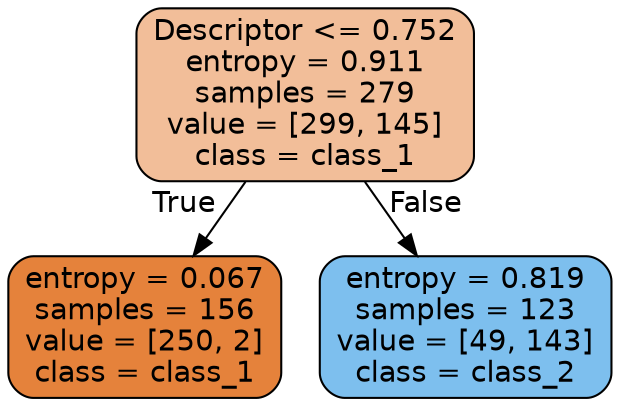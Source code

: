 digraph Tree {
node [shape=box, style="filled, rounded", color="black", fontname="helvetica"] ;
edge [fontname="helvetica"] ;
0 [label="Descriptor <= 0.752\nentropy = 0.911\nsamples = 279\nvalue = [299, 145]\nclass = class_1", fillcolor="#f2be99"] ;
1 [label="entropy = 0.067\nsamples = 156\nvalue = [250, 2]\nclass = class_1", fillcolor="#e5823b"] ;
0 -> 1 [labeldistance=2.5, labelangle=45, headlabel="True"] ;
2 [label="entropy = 0.819\nsamples = 123\nvalue = [49, 143]\nclass = class_2", fillcolor="#7dbfee"] ;
0 -> 2 [labeldistance=2.5, labelangle=-45, headlabel="False"] ;
}